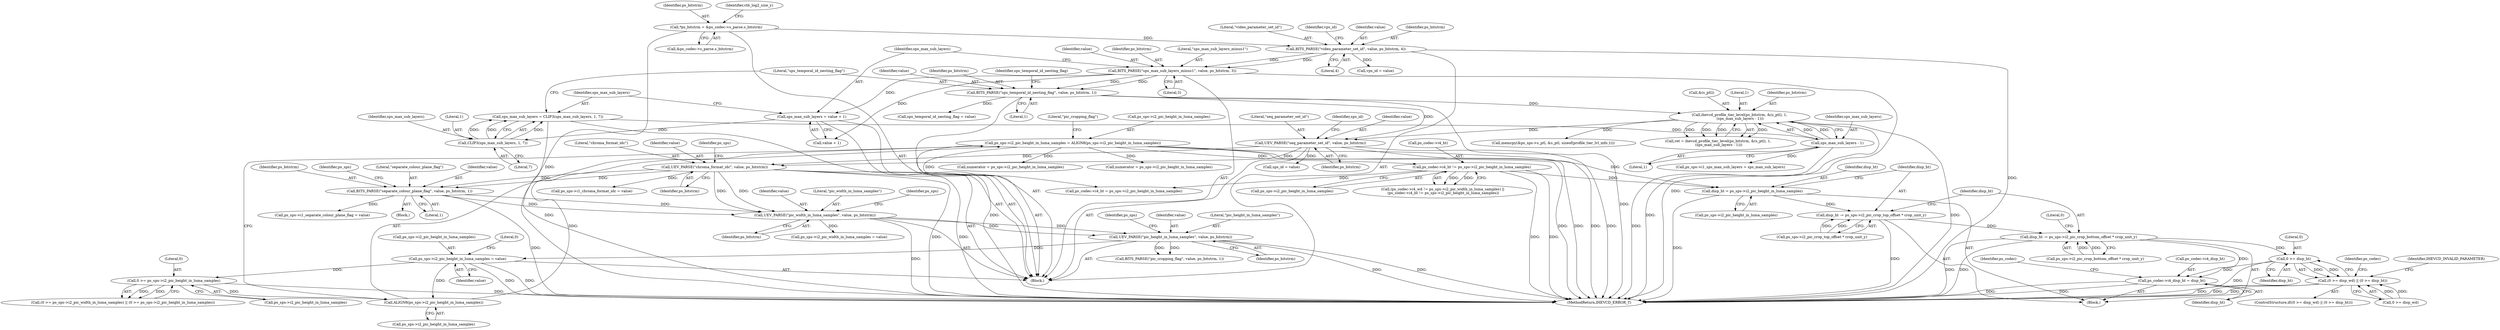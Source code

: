 digraph "0_Android_45c97f878bee15cd97262fe7f57ecea71990fed7@pointer" {
"1001196" [label="(Call,disp_ht = ps_sps->i2_pic_height_in_luma_samples)"];
"1001136" [label="(Call,ps_codec->i4_ht != ps_sps->i2_pic_height_in_luma_samples)"];
"1000348" [label="(Call,ps_sps->i2_pic_height_in_luma_samples = ALIGN8(ps_sps->i2_pic_height_in_luma_samples))"];
"1000352" [label="(Call,ALIGN8(ps_sps->i2_pic_height_in_luma_samples))"];
"1000321" [label="(Call,ps_sps->i2_pic_height_in_luma_samples = value)"];
"1000317" [label="(Call,UEV_PARSE(\"pic_height_in_luma_samples\", value, ps_bitstrm))"];
"1000308" [label="(Call,UEV_PARSE(\"pic_width_in_luma_samples\", value, ps_bitstrm))"];
"1000257" [label="(Call,UEV_PARSE(\"chroma_format_idc\", value, ps_bitstrm))"];
"1000186" [label="(Call,UEV_PARSE(\"seq_parameter_set_id\", value, ps_bitstrm))"];
"1000168" [label="(Call,BITS_PARSE(\"sps_temporal_id_nesting_flag\", value, ps_bitstrm, 1))"];
"1000152" [label="(Call,BITS_PARSE(\"sps_max_sub_layers_minus1\", value, ps_bitstrm, 3))"];
"1000136" [label="(Call,BITS_PARSE(\"video_parameter_set_id\", value, ps_bitstrm, 4))"];
"1000124" [label="(Call,*ps_bitstrm = &ps_codec->s_parse.s_bitstrm)"];
"1000178" [label="(Call,ihevcd_profile_tier_level(ps_bitstrm, &(s_ptl), 1,\n (sps_max_sub_layers - 1)))"];
"1000183" [label="(Call,sps_max_sub_layers - 1)"];
"1000162" [label="(Call,sps_max_sub_layers = CLIP3(sps_max_sub_layers, 1, 7))"];
"1000164" [label="(Call,CLIP3(sps_max_sub_layers, 1, 7))"];
"1000157" [label="(Call,sps_max_sub_layers = value + 1)"];
"1000291" [label="(Call,BITS_PARSE(\"separate_colour_plane_flag\", value, ps_bitstrm, 1))"];
"1000333" [label="(Call,0 >= ps_sps->i2_pic_height_in_luma_samples)"];
"1001201" [label="(Call,disp_ht -= ps_sps->i2_pic_crop_top_offset * crop_unit_y)"];
"1001208" [label="(Call,disp_ht -= ps_sps->i2_pic_crop_bottom_offset * crop_unit_y)"];
"1001220" [label="(Call,0 >= disp_ht)"];
"1001216" [label="(Call,(0 >= disp_wd) || (0 >= disp_ht))"];
"1001230" [label="(Call,ps_codec->i4_disp_ht = disp_ht)"];
"1000335" [label="(Call,ps_sps->i2_pic_height_in_luma_samples)"];
"1000170" [label="(Identifier,value)"];
"1000257" [label="(Call,UEV_PARSE(\"chroma_format_idc\", value, ps_bitstrm))"];
"1000191" [label="(Identifier,sps_id)"];
"1000296" [label="(Call,ps_sps->i1_separate_colour_plane_flag = value)"];
"1000153" [label="(Literal,\"sps_max_sub_layers_minus1\")"];
"1000180" [label="(Call,&(s_ptl))"];
"1001210" [label="(Call,ps_sps->i2_pic_crop_bottom_offset * crop_unit_y)"];
"1000176" [label="(Call,ret = ihevcd_profile_tier_level(ps_bitstrm, &(s_ptl), 1,\n (sps_max_sub_layers - 1)))"];
"1000323" [label="(Identifier,ps_sps)"];
"1000261" [label="(Call,ps_sps->i1_chroma_format_idc = value)"];
"1001217" [label="(Call,0 >= disp_wd)"];
"1000248" [label="(Call,memcpy(&ps_sps->s_ptl, &s_ptl, sizeof(profile_tier_lvl_info_t)))"];
"1000154" [label="(Identifier,value)"];
"1000190" [label="(Call,sps_id = value)"];
"1000319" [label="(Identifier,value)"];
"1000126" [label="(Call,&ps_codec->s_parse.s_bitstrm)"];
"1000263" [label="(Identifier,ps_sps)"];
"1001227" [label="(Identifier,ps_codec)"];
"1000139" [label="(Identifier,ps_bitstrm)"];
"1001230" [label="(Call,ps_codec->i4_disp_ht = disp_ht)"];
"1001231" [label="(Call,ps_codec->i4_disp_ht)"];
"1000137" [label="(Literal,\"video_parameter_set_id\")"];
"1000311" [label="(Identifier,ps_bitstrm)"];
"1000165" [label="(Identifier,sps_max_sub_layers)"];
"1000159" [label="(Call,value + 1)"];
"1000356" [label="(Call,BITS_PARSE(\"pic_cropping_flag\", value, ps_bitstrm, 1))"];
"1000183" [label="(Call,sps_max_sub_layers - 1)"];
"1000258" [label="(Literal,\"chroma_format_idc\")"];
"1000141" [label="(Call,vps_id = value)"];
"1001237" [label="(Identifier,ps_codec)"];
"1000291" [label="(Call,BITS_PARSE(\"separate_colour_plane_flag\", value, ps_bitstrm, 1))"];
"1001216" [label="(Call,(0 >= disp_wd) || (0 >= disp_ht))"];
"1000314" [label="(Identifier,ps_sps)"];
"1000156" [label="(Literal,3)"];
"1001140" [label="(Call,ps_sps->i2_pic_height_in_luma_samples)"];
"1000293" [label="(Identifier,value)"];
"1000334" [label="(Literal,0)"];
"1001128" [label="(Call,(ps_codec->i4_wd != ps_sps->i2_pic_width_in_luma_samples) ||\n (ps_codec->i4_ht != ps_sps->i2_pic_height_in_luma_samples))"];
"1001242" [label="(Call,ps_codec->i4_ht = ps_sps->i2_pic_height_in_luma_samples)"];
"1000167" [label="(Literal,7)"];
"1000188" [label="(Identifier,value)"];
"1000295" [label="(Literal,1)"];
"1000333" [label="(Call,0 >= ps_sps->i2_pic_height_in_luma_samples)"];
"1001208" [label="(Call,disp_ht -= ps_sps->i2_pic_crop_bottom_offset * crop_unit_y)"];
"1000124" [label="(Call,*ps_bitstrm = &ps_codec->s_parse.s_bitstrm)"];
"1000185" [label="(Literal,1)"];
"1000325" [label="(Identifier,value)"];
"1000320" [label="(Identifier,ps_bitstrm)"];
"1001203" [label="(Call,ps_sps->i2_pic_crop_top_offset * crop_unit_y)"];
"1001045" [label="(Call,numerator = ps_sps->i2_pic_height_in_luma_samples)"];
"1000352" [label="(Call,ALIGN8(ps_sps->i2_pic_height_in_luma_samples))"];
"1000329" [label="(Literal,0)"];
"1000171" [label="(Identifier,ps_bitstrm)"];
"1000290" [label="(Block,)"];
"1000166" [label="(Literal,1)"];
"1000327" [label="(Call,(0 >= ps_sps->i2_pic_width_in_luma_samples) || (0 >= ps_sps->i2_pic_height_in_luma_samples))"];
"1000174" [label="(Identifier,sps_temporal_id_nesting_flag)"];
"1000125" [label="(Identifier,ps_bitstrm)"];
"1001201" [label="(Call,disp_ht -= ps_sps->i2_pic_crop_top_offset * crop_unit_y)"];
"1001198" [label="(Call,ps_sps->i2_pic_height_in_luma_samples)"];
"1000182" [label="(Literal,1)"];
"1000179" [label="(Identifier,ps_bitstrm)"];
"1001209" [label="(Identifier,disp_ht)"];
"1000310" [label="(Identifier,value)"];
"1000189" [label="(Identifier,ps_bitstrm)"];
"1001234" [label="(Identifier,disp_ht)"];
"1000312" [label="(Call,ps_sps->i2_pic_width_in_luma_samples = value)"];
"1000260" [label="(Identifier,ps_bitstrm)"];
"1000187" [label="(Literal,\"seq_parameter_set_id\")"];
"1000162" [label="(Call,sps_max_sub_layers = CLIP3(sps_max_sub_layers, 1, 7))"];
"1000309" [label="(Literal,\"pic_width_in_luma_samples\")"];
"1000184" [label="(Identifier,sps_max_sub_layers)"];
"1000142" [label="(Identifier,vps_id)"];
"1000318" [label="(Literal,\"pic_height_in_luma_samples\")"];
"1000169" [label="(Literal,\"sps_temporal_id_nesting_flag\")"];
"1000233" [label="(Call,ps_sps->i1_sps_max_sub_layers = sps_max_sub_layers)"];
"1001202" [label="(Identifier,disp_ht)"];
"1001319" [label="(MethodReturn,IHEVCD_ERROR_T)"];
"1000321" [label="(Call,ps_sps->i2_pic_height_in_luma_samples = value)"];
"1000294" [label="(Identifier,ps_bitstrm)"];
"1000349" [label="(Call,ps_sps->i2_pic_height_in_luma_samples)"];
"1001137" [label="(Call,ps_codec->i4_ht)"];
"1000322" [label="(Call,ps_sps->i2_pic_height_in_luma_samples)"];
"1001153" [label="(Block,)"];
"1000186" [label="(Call,UEV_PARSE(\"seq_parameter_set_id\", value, ps_bitstrm))"];
"1001220" [label="(Call,0 >= disp_ht)"];
"1000164" [label="(Call,CLIP3(sps_max_sub_layers, 1, 7))"];
"1001105" [label="(Call,numerator = ps_sps->i2_pic_height_in_luma_samples)"];
"1000138" [label="(Identifier,value)"];
"1000348" [label="(Call,ps_sps->i2_pic_height_in_luma_samples = ALIGN8(ps_sps->i2_pic_height_in_luma_samples))"];
"1001136" [label="(Call,ps_codec->i4_ht != ps_sps->i2_pic_height_in_luma_samples)"];
"1001221" [label="(Literal,0)"];
"1000155" [label="(Identifier,ps_bitstrm)"];
"1000357" [label="(Literal,\"pic_cropping_flag\")"];
"1000163" [label="(Identifier,sps_max_sub_layers)"];
"1001215" [label="(ControlStructure,if((0 >= disp_wd) || (0 >= disp_ht)))"];
"1000173" [label="(Call,sps_temporal_id_nesting_flag = value)"];
"1001224" [label="(Identifier,IHEVCD_INVALID_PARAMETER)"];
"1000157" [label="(Call,sps_max_sub_layers = value + 1)"];
"1000353" [label="(Call,ps_sps->i2_pic_height_in_luma_samples)"];
"1000136" [label="(Call,BITS_PARSE(\"video_parameter_set_id\", value, ps_bitstrm, 4))"];
"1001218" [label="(Literal,0)"];
"1000158" [label="(Identifier,sps_max_sub_layers)"];
"1000298" [label="(Identifier,ps_sps)"];
"1000152" [label="(Call,BITS_PARSE(\"sps_max_sub_layers_minus1\", value, ps_bitstrm, 3))"];
"1000317" [label="(Call,UEV_PARSE(\"pic_height_in_luma_samples\", value, ps_bitstrm))"];
"1000292" [label="(Literal,\"separate_colour_plane_flag\")"];
"1000308" [label="(Call,UEV_PARSE(\"pic_width_in_luma_samples\", value, ps_bitstrm))"];
"1000259" [label="(Identifier,value)"];
"1000178" [label="(Call,ihevcd_profile_tier_level(ps_bitstrm, &(s_ptl), 1,\n (sps_max_sub_layers - 1)))"];
"1001222" [label="(Identifier,disp_ht)"];
"1000108" [label="(Block,)"];
"1000140" [label="(Literal,4)"];
"1000134" [label="(Identifier,ctb_log2_size_y)"];
"1001196" [label="(Call,disp_ht = ps_sps->i2_pic_height_in_luma_samples)"];
"1000168" [label="(Call,BITS_PARSE(\"sps_temporal_id_nesting_flag\", value, ps_bitstrm, 1))"];
"1001197" [label="(Identifier,disp_ht)"];
"1000172" [label="(Literal,1)"];
"1001196" -> "1001153"  [label="AST: "];
"1001196" -> "1001198"  [label="CFG: "];
"1001197" -> "1001196"  [label="AST: "];
"1001198" -> "1001196"  [label="AST: "];
"1001202" -> "1001196"  [label="CFG: "];
"1001196" -> "1001319"  [label="DDG: "];
"1001136" -> "1001196"  [label="DDG: "];
"1000348" -> "1001196"  [label="DDG: "];
"1001196" -> "1001201"  [label="DDG: "];
"1001136" -> "1001128"  [label="AST: "];
"1001136" -> "1001140"  [label="CFG: "];
"1001137" -> "1001136"  [label="AST: "];
"1001140" -> "1001136"  [label="AST: "];
"1001128" -> "1001136"  [label="CFG: "];
"1001136" -> "1001319"  [label="DDG: "];
"1001136" -> "1001319"  [label="DDG: "];
"1001136" -> "1001128"  [label="DDG: "];
"1001136" -> "1001128"  [label="DDG: "];
"1000348" -> "1001136"  [label="DDG: "];
"1001136" -> "1001242"  [label="DDG: "];
"1000348" -> "1000108"  [label="AST: "];
"1000348" -> "1000352"  [label="CFG: "];
"1000349" -> "1000348"  [label="AST: "];
"1000352" -> "1000348"  [label="AST: "];
"1000357" -> "1000348"  [label="CFG: "];
"1000348" -> "1001319"  [label="DDG: "];
"1000348" -> "1001319"  [label="DDG: "];
"1000352" -> "1000348"  [label="DDG: "];
"1000348" -> "1001045"  [label="DDG: "];
"1000348" -> "1001105"  [label="DDG: "];
"1000348" -> "1001242"  [label="DDG: "];
"1000352" -> "1000353"  [label="CFG: "];
"1000353" -> "1000352"  [label="AST: "];
"1000321" -> "1000352"  [label="DDG: "];
"1000333" -> "1000352"  [label="DDG: "];
"1000321" -> "1000108"  [label="AST: "];
"1000321" -> "1000325"  [label="CFG: "];
"1000322" -> "1000321"  [label="AST: "];
"1000325" -> "1000321"  [label="AST: "];
"1000329" -> "1000321"  [label="CFG: "];
"1000321" -> "1001319"  [label="DDG: "];
"1000321" -> "1001319"  [label="DDG: "];
"1000317" -> "1000321"  [label="DDG: "];
"1000321" -> "1000333"  [label="DDG: "];
"1000317" -> "1000108"  [label="AST: "];
"1000317" -> "1000320"  [label="CFG: "];
"1000318" -> "1000317"  [label="AST: "];
"1000319" -> "1000317"  [label="AST: "];
"1000320" -> "1000317"  [label="AST: "];
"1000323" -> "1000317"  [label="CFG: "];
"1000317" -> "1001319"  [label="DDG: "];
"1000317" -> "1001319"  [label="DDG: "];
"1000308" -> "1000317"  [label="DDG: "];
"1000308" -> "1000317"  [label="DDG: "];
"1000317" -> "1000356"  [label="DDG: "];
"1000317" -> "1000356"  [label="DDG: "];
"1000308" -> "1000108"  [label="AST: "];
"1000308" -> "1000311"  [label="CFG: "];
"1000309" -> "1000308"  [label="AST: "];
"1000310" -> "1000308"  [label="AST: "];
"1000311" -> "1000308"  [label="AST: "];
"1000314" -> "1000308"  [label="CFG: "];
"1000308" -> "1001319"  [label="DDG: "];
"1000257" -> "1000308"  [label="DDG: "];
"1000257" -> "1000308"  [label="DDG: "];
"1000291" -> "1000308"  [label="DDG: "];
"1000291" -> "1000308"  [label="DDG: "];
"1000308" -> "1000312"  [label="DDG: "];
"1000257" -> "1000108"  [label="AST: "];
"1000257" -> "1000260"  [label="CFG: "];
"1000258" -> "1000257"  [label="AST: "];
"1000259" -> "1000257"  [label="AST: "];
"1000260" -> "1000257"  [label="AST: "];
"1000263" -> "1000257"  [label="CFG: "];
"1000257" -> "1001319"  [label="DDG: "];
"1000257" -> "1001319"  [label="DDG: "];
"1000186" -> "1000257"  [label="DDG: "];
"1000186" -> "1000257"  [label="DDG: "];
"1000257" -> "1000261"  [label="DDG: "];
"1000257" -> "1000291"  [label="DDG: "];
"1000257" -> "1000291"  [label="DDG: "];
"1000186" -> "1000108"  [label="AST: "];
"1000186" -> "1000189"  [label="CFG: "];
"1000187" -> "1000186"  [label="AST: "];
"1000188" -> "1000186"  [label="AST: "];
"1000189" -> "1000186"  [label="AST: "];
"1000191" -> "1000186"  [label="CFG: "];
"1000186" -> "1001319"  [label="DDG: "];
"1000186" -> "1001319"  [label="DDG: "];
"1000168" -> "1000186"  [label="DDG: "];
"1000178" -> "1000186"  [label="DDG: "];
"1000186" -> "1000190"  [label="DDG: "];
"1000168" -> "1000108"  [label="AST: "];
"1000168" -> "1000172"  [label="CFG: "];
"1000169" -> "1000168"  [label="AST: "];
"1000170" -> "1000168"  [label="AST: "];
"1000171" -> "1000168"  [label="AST: "];
"1000172" -> "1000168"  [label="AST: "];
"1000174" -> "1000168"  [label="CFG: "];
"1000168" -> "1001319"  [label="DDG: "];
"1000152" -> "1000168"  [label="DDG: "];
"1000152" -> "1000168"  [label="DDG: "];
"1000168" -> "1000173"  [label="DDG: "];
"1000168" -> "1000178"  [label="DDG: "];
"1000152" -> "1000108"  [label="AST: "];
"1000152" -> "1000156"  [label="CFG: "];
"1000153" -> "1000152"  [label="AST: "];
"1000154" -> "1000152"  [label="AST: "];
"1000155" -> "1000152"  [label="AST: "];
"1000156" -> "1000152"  [label="AST: "];
"1000158" -> "1000152"  [label="CFG: "];
"1000152" -> "1001319"  [label="DDG: "];
"1000136" -> "1000152"  [label="DDG: "];
"1000136" -> "1000152"  [label="DDG: "];
"1000152" -> "1000157"  [label="DDG: "];
"1000152" -> "1000159"  [label="DDG: "];
"1000136" -> "1000108"  [label="AST: "];
"1000136" -> "1000140"  [label="CFG: "];
"1000137" -> "1000136"  [label="AST: "];
"1000138" -> "1000136"  [label="AST: "];
"1000139" -> "1000136"  [label="AST: "];
"1000140" -> "1000136"  [label="AST: "];
"1000142" -> "1000136"  [label="CFG: "];
"1000136" -> "1001319"  [label="DDG: "];
"1000124" -> "1000136"  [label="DDG: "];
"1000136" -> "1000141"  [label="DDG: "];
"1000124" -> "1000108"  [label="AST: "];
"1000124" -> "1000126"  [label="CFG: "];
"1000125" -> "1000124"  [label="AST: "];
"1000126" -> "1000124"  [label="AST: "];
"1000134" -> "1000124"  [label="CFG: "];
"1000124" -> "1001319"  [label="DDG: "];
"1000178" -> "1000176"  [label="AST: "];
"1000178" -> "1000183"  [label="CFG: "];
"1000179" -> "1000178"  [label="AST: "];
"1000180" -> "1000178"  [label="AST: "];
"1000182" -> "1000178"  [label="AST: "];
"1000183" -> "1000178"  [label="AST: "];
"1000176" -> "1000178"  [label="CFG: "];
"1000178" -> "1001319"  [label="DDG: "];
"1000178" -> "1001319"  [label="DDG: "];
"1000178" -> "1000176"  [label="DDG: "];
"1000178" -> "1000176"  [label="DDG: "];
"1000178" -> "1000176"  [label="DDG: "];
"1000178" -> "1000176"  [label="DDG: "];
"1000183" -> "1000178"  [label="DDG: "];
"1000183" -> "1000178"  [label="DDG: "];
"1000178" -> "1000248"  [label="DDG: "];
"1000183" -> "1000185"  [label="CFG: "];
"1000184" -> "1000183"  [label="AST: "];
"1000185" -> "1000183"  [label="AST: "];
"1000183" -> "1001319"  [label="DDG: "];
"1000162" -> "1000183"  [label="DDG: "];
"1000183" -> "1000233"  [label="DDG: "];
"1000162" -> "1000108"  [label="AST: "];
"1000162" -> "1000164"  [label="CFG: "];
"1000163" -> "1000162"  [label="AST: "];
"1000164" -> "1000162"  [label="AST: "];
"1000169" -> "1000162"  [label="CFG: "];
"1000162" -> "1001319"  [label="DDG: "];
"1000164" -> "1000162"  [label="DDG: "];
"1000164" -> "1000162"  [label="DDG: "];
"1000164" -> "1000162"  [label="DDG: "];
"1000164" -> "1000167"  [label="CFG: "];
"1000165" -> "1000164"  [label="AST: "];
"1000166" -> "1000164"  [label="AST: "];
"1000167" -> "1000164"  [label="AST: "];
"1000157" -> "1000164"  [label="DDG: "];
"1000157" -> "1000108"  [label="AST: "];
"1000157" -> "1000159"  [label="CFG: "];
"1000158" -> "1000157"  [label="AST: "];
"1000159" -> "1000157"  [label="AST: "];
"1000163" -> "1000157"  [label="CFG: "];
"1000157" -> "1001319"  [label="DDG: "];
"1000291" -> "1000290"  [label="AST: "];
"1000291" -> "1000295"  [label="CFG: "];
"1000292" -> "1000291"  [label="AST: "];
"1000293" -> "1000291"  [label="AST: "];
"1000294" -> "1000291"  [label="AST: "];
"1000295" -> "1000291"  [label="AST: "];
"1000298" -> "1000291"  [label="CFG: "];
"1000291" -> "1001319"  [label="DDG: "];
"1000291" -> "1000296"  [label="DDG: "];
"1000333" -> "1000327"  [label="AST: "];
"1000333" -> "1000335"  [label="CFG: "];
"1000334" -> "1000333"  [label="AST: "];
"1000335" -> "1000333"  [label="AST: "];
"1000327" -> "1000333"  [label="CFG: "];
"1000333" -> "1001319"  [label="DDG: "];
"1000333" -> "1000327"  [label="DDG: "];
"1000333" -> "1000327"  [label="DDG: "];
"1001201" -> "1001153"  [label="AST: "];
"1001201" -> "1001203"  [label="CFG: "];
"1001202" -> "1001201"  [label="AST: "];
"1001203" -> "1001201"  [label="AST: "];
"1001209" -> "1001201"  [label="CFG: "];
"1001201" -> "1001319"  [label="DDG: "];
"1001203" -> "1001201"  [label="DDG: "];
"1001203" -> "1001201"  [label="DDG: "];
"1001201" -> "1001208"  [label="DDG: "];
"1001208" -> "1001153"  [label="AST: "];
"1001208" -> "1001210"  [label="CFG: "];
"1001209" -> "1001208"  [label="AST: "];
"1001210" -> "1001208"  [label="AST: "];
"1001218" -> "1001208"  [label="CFG: "];
"1001208" -> "1001319"  [label="DDG: "];
"1001208" -> "1001319"  [label="DDG: "];
"1001210" -> "1001208"  [label="DDG: "];
"1001210" -> "1001208"  [label="DDG: "];
"1001208" -> "1001220"  [label="DDG: "];
"1001208" -> "1001230"  [label="DDG: "];
"1001220" -> "1001216"  [label="AST: "];
"1001220" -> "1001222"  [label="CFG: "];
"1001221" -> "1001220"  [label="AST: "];
"1001222" -> "1001220"  [label="AST: "];
"1001216" -> "1001220"  [label="CFG: "];
"1001220" -> "1001319"  [label="DDG: "];
"1001220" -> "1001216"  [label="DDG: "];
"1001220" -> "1001216"  [label="DDG: "];
"1001220" -> "1001230"  [label="DDG: "];
"1001216" -> "1001215"  [label="AST: "];
"1001216" -> "1001217"  [label="CFG: "];
"1001217" -> "1001216"  [label="AST: "];
"1001224" -> "1001216"  [label="CFG: "];
"1001227" -> "1001216"  [label="CFG: "];
"1001216" -> "1001319"  [label="DDG: "];
"1001216" -> "1001319"  [label="DDG: "];
"1001216" -> "1001319"  [label="DDG: "];
"1001217" -> "1001216"  [label="DDG: "];
"1001217" -> "1001216"  [label="DDG: "];
"1001230" -> "1001153"  [label="AST: "];
"1001230" -> "1001234"  [label="CFG: "];
"1001231" -> "1001230"  [label="AST: "];
"1001234" -> "1001230"  [label="AST: "];
"1001237" -> "1001230"  [label="CFG: "];
"1001230" -> "1001319"  [label="DDG: "];
"1001230" -> "1001319"  [label="DDG: "];
}
